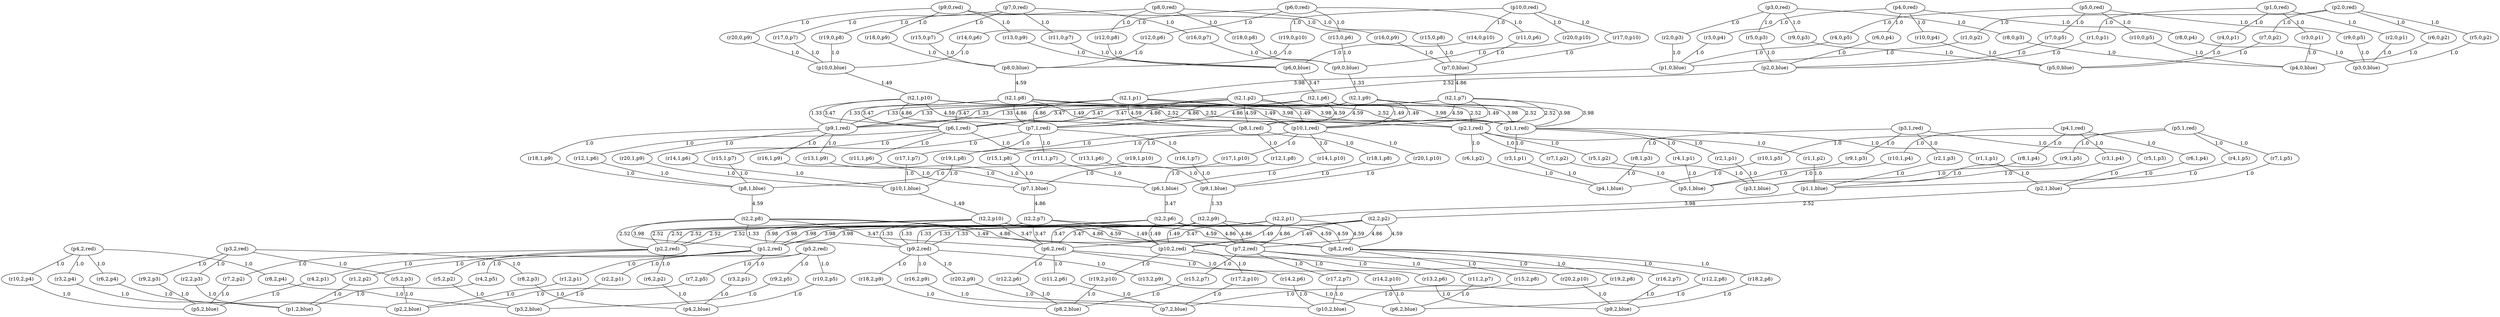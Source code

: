 strict graph {
	graph [bb="0,0,0,0"];
	node [label="\N"];
	"(r1,0,p1)"	 [pos="-2925.000000,-75.000000)"];
	"(p2,0,blue)"	 [pos="-525.000000,-150.000000)"];
	"(r1,0,p1)" -- "(p2,0,blue)"	 [label=1.0,
		weight=1.0];
	"(r1,0,p2)"	 [pos="-2775.000000,-75.000000)"];
	"(p1,0,blue)"	 [pos="-675.000000,-150.000000)"];
	"(r1,0,p2)" -- "(p1,0,blue)"	 [label=1.0,
		weight=1.0];
	"(r1,1,p1)"	 [pos="-2925.000000,-375.000000)"];
	"(p2,1,blue)"	 [pos="-525.000000,-450.000000)"];
	"(r1,1,p1)" -- "(p2,1,blue)"	 [label=1.0,
		weight=1.0];
	"(r1,1,p2)"	 [pos="-2775.000000,-375.000000)"];
	"(p1,1,blue)"	 [pos="-675.000000,-450.000000)"];
	"(r1,1,p2)" -- "(p1,1,blue)"	 [label=1.0,
		weight=1.0];
	"(r1,2,p1)"	 [pos="-2925.000000,-675.000000)"];
	"(p2,2,blue)"	 [pos="-525.000000,-750.000000)"];
	"(r1,2,p1)" -- "(p2,2,blue)"	 [label=1.0,
		weight=1.0];
	"(r1,2,p2)"	 [pos="-2775.000000,-675.000000)"];
	"(p1,2,blue)"	 [pos="-675.000000,-750.000000)"];
	"(r1,2,p2)" -- "(p1,2,blue)"	 [label=1.0,
		weight=1.0];
	"(r2,0,p1)"	 [pos="-2625.000000,-75.000000)"];
	"(p3,0,blue)"	 [pos="-375.000000,-150.000000)"];
	"(r2,0,p1)" -- "(p3,0,blue)"	 [label=1.0,
		weight=1.0];
	"(r2,0,p3)"	 [pos="-2475.000000,-75.000000)"];
	"(r2,0,p3)" -- "(p1,0,blue)"	 [label=1.0,
		weight=1.0];
	"(r2,1,p1)"	 [pos="-2625.000000,-375.000000)"];
	"(p3,1,blue)"	 [pos="-375.000000,-450.000000)"];
	"(r2,1,p1)" -- "(p3,1,blue)"	 [label=1.0,
		weight=1.0];
	"(r2,1,p3)"	 [pos="-2475.000000,-375.000000)"];
	"(r2,1,p3)" -- "(p1,1,blue)"	 [label=1.0,
		weight=1.0];
	"(r2,2,p1)"	 [pos="-2625.000000,-675.000000)"];
	"(p3,2,blue)"	 [pos="-375.000000,-750.000000)"];
	"(r2,2,p1)" -- "(p3,2,blue)"	 [label=1.0,
		weight=1.0];
	"(r2,2,p3)"	 [pos="-2475.000000,-675.000000)"];
	"(r2,2,p3)" -- "(p1,2,blue)"	 [label=1.0,
		weight=1.0];
	"(r3,0,p1)"	 [pos="-2325.000000,-75.000000)"];
	"(p4,0,blue)"	 [pos="-225.000000,-150.000000)"];
	"(r3,0,p1)" -- "(p4,0,blue)"	 [label=1.0,
		weight=1.0];
	"(r3,0,p4)"	 [pos="-2175.000000,-75.000000)"];
	"(r3,0,p4)" -- "(p1,0,blue)"	 [label=1.0,
		weight=1.0];
	"(r3,1,p1)"	 [pos="-2325.000000,-375.000000)"];
	"(p4,1,blue)"	 [pos="-225.000000,-450.000000)"];
	"(r3,1,p1)" -- "(p4,1,blue)"	 [label=1.0,
		weight=1.0];
	"(r3,1,p4)"	 [pos="-2175.000000,-375.000000)"];
	"(r3,1,p4)" -- "(p1,1,blue)"	 [label=1.0,
		weight=1.0];
	"(r3,2,p1)"	 [pos="-2325.000000,-675.000000)"];
	"(p4,2,blue)"	 [pos="-225.000000,-750.000000)"];
	"(r3,2,p1)" -- "(p4,2,blue)"	 [label=1.0,
		weight=1.0];
	"(r3,2,p4)"	 [pos="-2175.000000,-675.000000)"];
	"(r3,2,p4)" -- "(p1,2,blue)"	 [label=1.0,
		weight=1.0];
	"(r4,0,p1)"	 [pos="-2025.000000,-75.000000)"];
	"(p5,0,blue)"	 [pos="-75.000000,-150.000000)"];
	"(r4,0,p1)" -- "(p5,0,blue)"	 [label=1.0,
		weight=1.0];
	"(r4,0,p5)"	 [pos="-1875.000000,-75.000000)"];
	"(r4,0,p5)" -- "(p1,0,blue)"	 [label=1.0,
		weight=1.0];
	"(r4,1,p1)"	 [pos="-2025.000000,-375.000000)"];
	"(p5,1,blue)"	 [pos="-75.000000,-450.000000)"];
	"(r4,1,p1)" -- "(p5,1,blue)"	 [label=1.0,
		weight=1.0];
	"(r4,1,p5)"	 [pos="-1875.000000,-375.000000)"];
	"(r4,1,p5)" -- "(p1,1,blue)"	 [label=1.0,
		weight=1.0];
	"(r4,2,p1)"	 [pos="-2025.000000,-675.000000)"];
	"(p5,2,blue)"	 [pos="-75.000000,-750.000000)"];
	"(r4,2,p1)" -- "(p5,2,blue)"	 [label=1.0,
		weight=1.0];
	"(r4,2,p5)"	 [pos="-1875.000000,-675.000000)"];
	"(r4,2,p5)" -- "(p1,2,blue)"	 [label=1.0,
		weight=1.0];
	"(r5,0,p2)"	 [pos="-1725.000000,-75.000000)"];
	"(r5,0,p2)" -- "(p3,0,blue)"	 [label=1.0,
		weight=1.0];
	"(r5,0,p3)"	 [pos="-1575.000000,-75.000000)"];
	"(r5,0,p3)" -- "(p2,0,blue)"	 [label=1.0,
		weight=1.0];
	"(r5,1,p2)"	 [pos="-1725.000000,-375.000000)"];
	"(r5,1,p2)" -- "(p3,1,blue)"	 [label=1.0,
		weight=1.0];
	"(r5,1,p3)"	 [pos="-1575.000000,-375.000000)"];
	"(r5,1,p3)" -- "(p2,1,blue)"	 [label=1.0,
		weight=1.0];
	"(r5,2,p2)"	 [pos="-1725.000000,-675.000000)"];
	"(r5,2,p2)" -- "(p3,2,blue)"	 [label=1.0,
		weight=1.0];
	"(r5,2,p3)"	 [pos="-1575.000000,-675.000000)"];
	"(r5,2,p3)" -- "(p2,2,blue)"	 [label=1.0,
		weight=1.0];
	"(r6,0,p2)"	 [pos="-1425.000000,-75.000000)"];
	"(r6,0,p2)" -- "(p4,0,blue)"	 [label=1.0,
		weight=1.0];
	"(r6,0,p4)"	 [pos="-1275.000000,-75.000000)"];
	"(r6,0,p4)" -- "(p2,0,blue)"	 [label=1.0,
		weight=1.0];
	"(r6,1,p2)"	 [pos="-1425.000000,-375.000000)"];
	"(r6,1,p2)" -- "(p4,1,blue)"	 [label=1.0,
		weight=1.0];
	"(r6,1,p4)"	 [pos="-1275.000000,-375.000000)"];
	"(r6,1,p4)" -- "(p2,1,blue)"	 [label=1.0,
		weight=1.0];
	"(r6,2,p2)"	 [pos="-1425.000000,-675.000000)"];
	"(r6,2,p2)" -- "(p4,2,blue)"	 [label=1.0,
		weight=1.0];
	"(r6,2,p4)"	 [pos="-1275.000000,-675.000000)"];
	"(r6,2,p4)" -- "(p2,2,blue)"	 [label=1.0,
		weight=1.0];
	"(r7,0,p2)"	 [pos="-1125.000000,-75.000000)"];
	"(r7,0,p2)" -- "(p5,0,blue)"	 [label=1.0,
		weight=1.0];
	"(r7,0,p5)"	 [pos="-975.000000,-75.000000)"];
	"(r7,0,p5)" -- "(p2,0,blue)"	 [label=1.0,
		weight=1.0];
	"(r7,1,p2)"	 [pos="-1125.000000,-375.000000)"];
	"(r7,1,p2)" -- "(p5,1,blue)"	 [label=1.0,
		weight=1.0];
	"(r7,1,p5)"	 [pos="-975.000000,-375.000000)"];
	"(r7,1,p5)" -- "(p2,1,blue)"	 [label=1.0,
		weight=1.0];
	"(r7,2,p2)"	 [pos="-1125.000000,-675.000000)"];
	"(r7,2,p2)" -- "(p5,2,blue)"	 [label=1.0,
		weight=1.0];
	"(r7,2,p5)"	 [pos="-975.000000,-675.000000)"];
	"(r7,2,p5)" -- "(p2,2,blue)"	 [label=1.0,
		weight=1.0];
	"(r8,0,p3)"	 [pos="-825.000000,-75.000000)"];
	"(r8,0,p3)" -- "(p4,0,blue)"	 [label=1.0,
		weight=1.0];
	"(r8,0,p4)"	 [pos="-675.000000,-75.000000)"];
	"(r8,0,p4)" -- "(p3,0,blue)"	 [label=1.0,
		weight=1.0];
	"(r8,1,p3)"	 [pos="-825.000000,-375.000000)"];
	"(r8,1,p3)" -- "(p4,1,blue)"	 [label=1.0,
		weight=1.0];
	"(r8,1,p4)"	 [pos="-675.000000,-375.000000)"];
	"(r8,1,p4)" -- "(p3,1,blue)"	 [label=1.0,
		weight=1.0];
	"(r8,2,p3)"	 [pos="-825.000000,-675.000000)"];
	"(r8,2,p3)" -- "(p4,2,blue)"	 [label=1.0,
		weight=1.0];
	"(r8,2,p4)"	 [pos="-675.000000,-675.000000)"];
	"(r8,2,p4)" -- "(p3,2,blue)"	 [label=1.0,
		weight=1.0];
	"(r9,0,p3)"	 [pos="-525.000000,-75.000000)"];
	"(r9,0,p3)" -- "(p5,0,blue)"	 [label=1.0,
		weight=1.0];
	"(r9,0,p5)"	 [pos="-375.000000,-75.000000)"];
	"(r9,0,p5)" -- "(p3,0,blue)"	 [label=1.0,
		weight=1.0];
	"(r9,1,p3)"	 [pos="-525.000000,-375.000000)"];
	"(r9,1,p3)" -- "(p5,1,blue)"	 [label=1.0,
		weight=1.0];
	"(r9,1,p5)"	 [pos="-375.000000,-375.000000)"];
	"(r9,1,p5)" -- "(p3,1,blue)"	 [label=1.0,
		weight=1.0];
	"(r9,2,p3)"	 [pos="-525.000000,-675.000000)"];
	"(r9,2,p3)" -- "(p5,2,blue)"	 [label=1.0,
		weight=1.0];
	"(r9,2,p5)"	 [pos="-375.000000,-675.000000)"];
	"(r9,2,p5)" -- "(p3,2,blue)"	 [label=1.0,
		weight=1.0];
	"(r10,0,p4)"	 [pos="-225.000000,-75.000000)"];
	"(r10,0,p4)" -- "(p5,0,blue)"	 [label=1.0,
		weight=1.0];
	"(r10,0,p5)"	 [pos="-75.000000,-75.000000)"];
	"(r10,0,p5)" -- "(p4,0,blue)"	 [label=1.0,
		weight=1.0];
	"(r10,1,p4)"	 [pos="-225.000000,-375.000000)"];
	"(r10,1,p4)" -- "(p5,1,blue)"	 [label=1.0,
		weight=1.0];
	"(r10,1,p5)"	 [pos="-75.000000,-375.000000)"];
	"(r10,1,p5)" -- "(p4,1,blue)"	 [label=1.0,
		weight=1.0];
	"(r10,2,p4)"	 [pos="-225.000000,-675.000000)"];
	"(r10,2,p4)" -- "(p5,2,blue)"	 [label=1.0,
		weight=1.0];
	"(r10,2,p5)"	 [pos="-75.000000,-675.000000)"];
	"(r10,2,p5)" -- "(p4,2,blue)"	 [label=1.0,
		weight=1.0];
	"(r11,0,p6)"	 [pos="75.000000,-75.000000)"];
	"(p7,0,blue)"	 [pos="225.000000,-150.000000)"];
	"(r11,0,p6)" -- "(p7,0,blue)"	 [label=1.0,
		weight=1.0];
	"(r11,0,p7)"	 [pos="225.000000,-75.000000)"];
	"(p6,0,blue)"	 [pos="75.000000,-150.000000)"];
	"(r11,0,p7)" -- "(p6,0,blue)"	 [label=1.0,
		weight=1.0];
	"(r11,1,p6)"	 [pos="75.000000,-375.000000)"];
	"(p7,1,blue)"	 [pos="225.000000,-450.000000)"];
	"(r11,1,p6)" -- "(p7,1,blue)"	 [label=1.0,
		weight=1.0];
	"(r11,1,p7)"	 [pos="225.000000,-375.000000)"];
	"(p6,1,blue)"	 [pos="75.000000,-450.000000)"];
	"(r11,1,p7)" -- "(p6,1,blue)"	 [label=1.0,
		weight=1.0];
	"(r11,2,p6)"	 [pos="75.000000,-675.000000)"];
	"(p7,2,blue)"	 [pos="225.000000,-750.000000)"];
	"(r11,2,p6)" -- "(p7,2,blue)"	 [label=1.0,
		weight=1.0];
	"(r11,2,p7)"	 [pos="225.000000,-675.000000)"];
	"(p6,2,blue)"	 [pos="75.000000,-750.000000)"];
	"(r11,2,p7)" -- "(p6,2,blue)"	 [label=1.0,
		weight=1.0];
	"(r12,0,p6)"	 [pos="375.000000,-75.000000)"];
	"(p8,0,blue)"	 [pos="375.000000,-150.000000)"];
	"(r12,0,p6)" -- "(p8,0,blue)"	 [label=1.0,
		weight=1.0];
	"(r12,0,p8)"	 [pos="525.000000,-75.000000)"];
	"(r12,0,p8)" -- "(p6,0,blue)"	 [label=1.0,
		weight=1.0];
	"(r12,1,p6)"	 [pos="375.000000,-375.000000)"];
	"(p8,1,blue)"	 [pos="375.000000,-450.000000)"];
	"(r12,1,p6)" -- "(p8,1,blue)"	 [label=1.0,
		weight=1.0];
	"(r12,1,p8)"	 [pos="525.000000,-375.000000)"];
	"(r12,1,p8)" -- "(p6,1,blue)"	 [label=1.0,
		weight=1.0];
	"(r12,2,p6)"	 [pos="375.000000,-675.000000)"];
	"(p8,2,blue)"	 [pos="375.000000,-750.000000)"];
	"(r12,2,p6)" -- "(p8,2,blue)"	 [label=1.0,
		weight=1.0];
	"(r12,2,p8)"	 [pos="525.000000,-675.000000)"];
	"(r12,2,p8)" -- "(p6,2,blue)"	 [label=1.0,
		weight=1.0];
	"(r13,0,p6)"	 [pos="675.000000,-75.000000)"];
	"(p9,0,blue)"	 [pos="525.000000,-150.000000)"];
	"(r13,0,p6)" -- "(p9,0,blue)"	 [label=1.0,
		weight=1.0];
	"(r13,0,p9)"	 [pos="825.000000,-75.000000)"];
	"(r13,0,p9)" -- "(p6,0,blue)"	 [label=1.0,
		weight=1.0];
	"(r13,1,p6)"	 [pos="675.000000,-375.000000)"];
	"(p9,1,blue)"	 [pos="525.000000,-450.000000)"];
	"(r13,1,p6)" -- "(p9,1,blue)"	 [label=1.0,
		weight=1.0];
	"(r13,1,p9)"	 [pos="825.000000,-375.000000)"];
	"(r13,1,p9)" -- "(p6,1,blue)"	 [label=1.0,
		weight=1.0];
	"(r13,2,p6)"	 [pos="675.000000,-675.000000)"];
	"(p9,2,blue)"	 [pos="525.000000,-750.000000)"];
	"(r13,2,p6)" -- "(p9,2,blue)"	 [label=1.0,
		weight=1.0];
	"(r13,2,p9)"	 [pos="825.000000,-675.000000)"];
	"(r13,2,p9)" -- "(p6,2,blue)"	 [label=1.0,
		weight=1.0];
	"(r14,0,p6)"	 [pos="975.000000,-75.000000)"];
	"(p10,0,blue)"	 [pos="675.000000,-150.000000)"];
	"(r14,0,p6)" -- "(p10,0,blue)"	 [label=1.0,
		weight=1.0];
	"(r14,0,p10)"	 [pos="1125.000000,-75.000000)"];
	"(r14,0,p10)" -- "(p6,0,blue)"	 [label=1.0,
		weight=1.0];
	"(r14,1,p6)"	 [pos="975.000000,-375.000000)"];
	"(p10,1,blue)"	 [pos="675.000000,-450.000000)"];
	"(r14,1,p6)" -- "(p10,1,blue)"	 [label=1.0,
		weight=1.0];
	"(r14,1,p10)"	 [pos="1125.000000,-375.000000)"];
	"(r14,1,p10)" -- "(p6,1,blue)"	 [label=1.0,
		weight=1.0];
	"(r14,2,p6)"	 [pos="975.000000,-675.000000)"];
	"(p10,2,blue)"	 [pos="675.000000,-750.000000)"];
	"(r14,2,p6)" -- "(p10,2,blue)"	 [label=1.0,
		weight=1.0];
	"(r14,2,p10)"	 [pos="1125.000000,-675.000000)"];
	"(r14,2,p10)" -- "(p6,2,blue)"	 [label=1.0,
		weight=1.0];
	"(r15,0,p7)"	 [pos="1275.000000,-75.000000)"];
	"(r15,0,p7)" -- "(p8,0,blue)"	 [label=1.0,
		weight=1.0];
	"(r15,0,p8)"	 [pos="1425.000000,-75.000000)"];
	"(r15,0,p8)" -- "(p7,0,blue)"	 [label=1.0,
		weight=1.0];
	"(r15,1,p7)"	 [pos="1275.000000,-375.000000)"];
	"(r15,1,p7)" -- "(p8,1,blue)"	 [label=1.0,
		weight=1.0];
	"(r15,1,p8)"	 [pos="1425.000000,-375.000000)"];
	"(r15,1,p8)" -- "(p7,1,blue)"	 [label=1.0,
		weight=1.0];
	"(r15,2,p7)"	 [pos="1275.000000,-675.000000)"];
	"(r15,2,p7)" -- "(p8,2,blue)"	 [label=1.0,
		weight=1.0];
	"(r15,2,p8)"	 [pos="1425.000000,-675.000000)"];
	"(r15,2,p8)" -- "(p7,2,blue)"	 [label=1.0,
		weight=1.0];
	"(r16,0,p7)"	 [pos="1575.000000,-75.000000)"];
	"(r16,0,p7)" -- "(p9,0,blue)"	 [label=1.0,
		weight=1.0];
	"(r16,0,p9)"	 [pos="1725.000000,-75.000000)"];
	"(r16,0,p9)" -- "(p7,0,blue)"	 [label=1.0,
		weight=1.0];
	"(r16,1,p7)"	 [pos="1575.000000,-375.000000)"];
	"(r16,1,p7)" -- "(p9,1,blue)"	 [label=1.0,
		weight=1.0];
	"(r16,1,p9)"	 [pos="1725.000000,-375.000000)"];
	"(r16,1,p9)" -- "(p7,1,blue)"	 [label=1.0,
		weight=1.0];
	"(r16,2,p7)"	 [pos="1575.000000,-675.000000)"];
	"(r16,2,p7)" -- "(p9,2,blue)"	 [label=1.0,
		weight=1.0];
	"(r16,2,p9)"	 [pos="1725.000000,-675.000000)"];
	"(r16,2,p9)" -- "(p7,2,blue)"	 [label=1.0,
		weight=1.0];
	"(r17,0,p7)"	 [pos="1875.000000,-75.000000)"];
	"(r17,0,p7)" -- "(p10,0,blue)"	 [label=1.0,
		weight=1.0];
	"(r17,0,p10)"	 [pos="2025.000000,-75.000000)"];
	"(r17,0,p10)" -- "(p7,0,blue)"	 [label=1.0,
		weight=1.0];
	"(r17,1,p7)"	 [pos="1875.000000,-375.000000)"];
	"(r17,1,p7)" -- "(p10,1,blue)"	 [label=1.0,
		weight=1.0];
	"(r17,1,p10)"	 [pos="2025.000000,-375.000000)"];
	"(r17,1,p10)" -- "(p7,1,blue)"	 [label=1.0,
		weight=1.0];
	"(r17,2,p7)"	 [pos="1875.000000,-675.000000)"];
	"(r17,2,p7)" -- "(p10,2,blue)"	 [label=1.0,
		weight=1.0];
	"(r17,2,p10)"	 [pos="2025.000000,-675.000000)"];
	"(r17,2,p10)" -- "(p7,2,blue)"	 [label=1.0,
		weight=1.0];
	"(r18,0,p8)"	 [pos="2175.000000,-75.000000)"];
	"(r18,0,p8)" -- "(p9,0,blue)"	 [label=1.0,
		weight=1.0];
	"(r18,0,p9)"	 [pos="2325.000000,-75.000000)"];
	"(r18,0,p9)" -- "(p8,0,blue)"	 [label=1.0,
		weight=1.0];
	"(r18,1,p8)"	 [pos="2175.000000,-375.000000)"];
	"(r18,1,p8)" -- "(p9,1,blue)"	 [label=1.0,
		weight=1.0];
	"(r18,1,p9)"	 [pos="2325.000000,-375.000000)"];
	"(r18,1,p9)" -- "(p8,1,blue)"	 [label=1.0,
		weight=1.0];
	"(r18,2,p8)"	 [pos="2175.000000,-675.000000)"];
	"(r18,2,p8)" -- "(p9,2,blue)"	 [label=1.0,
		weight=1.0];
	"(r18,2,p9)"	 [pos="2325.000000,-675.000000)"];
	"(r18,2,p9)" -- "(p8,2,blue)"	 [label=1.0,
		weight=1.0];
	"(r19,0,p8)"	 [pos="2475.000000,-75.000000)"];
	"(r19,0,p8)" -- "(p10,0,blue)"	 [label=1.0,
		weight=1.0];
	"(r19,0,p10)"	 [pos="2625.000000,-75.000000)"];
	"(r19,0,p10)" -- "(p8,0,blue)"	 [label=1.0,
		weight=1.0];
	"(r19,1,p8)"	 [pos="2475.000000,-375.000000)"];
	"(r19,1,p8)" -- "(p10,1,blue)"	 [label=1.0,
		weight=1.0];
	"(r19,1,p10)"	 [pos="2625.000000,-375.000000)"];
	"(r19,1,p10)" -- "(p8,1,blue)"	 [label=1.0,
		weight=1.0];
	"(r19,2,p8)"	 [pos="2475.000000,-675.000000)"];
	"(r19,2,p8)" -- "(p10,2,blue)"	 [label=1.0,
		weight=1.0];
	"(r19,2,p10)"	 [pos="2625.000000,-675.000000)"];
	"(r19,2,p10)" -- "(p8,2,blue)"	 [label=1.0,
		weight=1.0];
	"(r20,0,p9)"	 [pos="2775.000000,-75.000000)"];
	"(r20,0,p9)" -- "(p10,0,blue)"	 [label=1.0,
		weight=1.0];
	"(r20,0,p10)"	 [pos="2925.000000,-75.000000)"];
	"(r20,0,p10)" -- "(p9,0,blue)"	 [label=1.0,
		weight=1.0];
	"(r20,1,p9)"	 [pos="2775.000000,-375.000000)"];
	"(r20,1,p9)" -- "(p10,1,blue)"	 [label=1.0,
		weight=1.0];
	"(r20,1,p10)"	 [pos="2925.000000,-375.000000)"];
	"(r20,1,p10)" -- "(p9,1,blue)"	 [label=1.0,
		weight=1.0];
	"(r20,2,p9)"	 [pos="2775.000000,-675.000000)"];
	"(r20,2,p9)" -- "(p10,2,blue)"	 [label=1.0,
		weight=1.0];
	"(r20,2,p10)"	 [pos="2925.000000,-675.000000)"];
	"(r20,2,p10)" -- "(p9,2,blue)"	 [label=1.0,
		weight=1.0];
	"(p1,0,red)"	 [pos="-675.000000,0.000000)"];
	"(p1,0,red)" -- "(r1,0,p1)"	 [label=1.0,
		weight=1.0];
	"(p1,0,red)" -- "(r2,0,p1)"	 [label=1.0,
		weight=1.0];
	"(p1,0,red)" -- "(r3,0,p1)"	 [label=1.0,
		weight=1.0];
	"(p1,0,red)" -- "(r4,0,p1)"	 [label=1.0,
		weight=1.0];
	"(p1,1,red)"	 [pos="-675.000000,-300.000000)"];
	"(p1,1,red)" -- "(r1,1,p1)"	 [label=1.0,
		weight=1.0];
	"(p1,1,red)" -- "(r2,1,p1)"	 [label=1.0,
		weight=1.0];
	"(p1,1,red)" -- "(r3,1,p1)"	 [label=1.0,
		weight=1.0];
	"(p1,1,red)" -- "(r4,1,p1)"	 [label=1.0,
		weight=1.0];
	"(p1,2,red)"	 [pos="-675.000000,-600.000000)"];
	"(p1,2,red)" -- "(r1,2,p1)"	 [label=1.0,
		weight=1.0];
	"(p1,2,red)" -- "(r2,2,p1)"	 [label=1.0,
		weight=1.0];
	"(p1,2,red)" -- "(r3,2,p1)"	 [label=1.0,
		weight=1.0];
	"(p1,2,red)" -- "(r4,2,p1)"	 [label=1.0,
		weight=1.0];
	"(p2,0,red)"	 [pos="-525.000000,0.000000)"];
	"(p2,0,red)" -- "(r1,0,p2)"	 [label=1.0,
		weight=1.0];
	"(p2,0,red)" -- "(r5,0,p2)"	 [label=1.0,
		weight=1.0];
	"(p2,0,red)" -- "(r6,0,p2)"	 [label=1.0,
		weight=1.0];
	"(p2,0,red)" -- "(r7,0,p2)"	 [label=1.0,
		weight=1.0];
	"(p2,1,red)"	 [pos="-525.000000,-300.000000)"];
	"(p2,1,red)" -- "(r1,1,p2)"	 [label=1.0,
		weight=1.0];
	"(p2,1,red)" -- "(r5,1,p2)"	 [label=1.0,
		weight=1.0];
	"(p2,1,red)" -- "(r6,1,p2)"	 [label=1.0,
		weight=1.0];
	"(p2,1,red)" -- "(r7,1,p2)"	 [label=1.0,
		weight=1.0];
	"(p2,2,red)"	 [pos="-525.000000,-600.000000)"];
	"(p2,2,red)" -- "(r1,2,p2)"	 [label=1.0,
		weight=1.0];
	"(p2,2,red)" -- "(r5,2,p2)"	 [label=1.0,
		weight=1.0];
	"(p2,2,red)" -- "(r6,2,p2)"	 [label=1.0,
		weight=1.0];
	"(p2,2,red)" -- "(r7,2,p2)"	 [label=1.0,
		weight=1.0];
	"(p3,0,red)"	 [pos="-375.000000,0.000000)"];
	"(p3,0,red)" -- "(r2,0,p3)"	 [label=1.0,
		weight=1.0];
	"(p3,0,red)" -- "(r5,0,p3)"	 [label=1.0,
		weight=1.0];
	"(p3,0,red)" -- "(r8,0,p3)"	 [label=1.0,
		weight=1.0];
	"(p3,0,red)" -- "(r9,0,p3)"	 [label=1.0,
		weight=1.0];
	"(p3,1,red)"	 [pos="-375.000000,-300.000000)"];
	"(p3,1,red)" -- "(r2,1,p3)"	 [label=1.0,
		weight=1.0];
	"(p3,1,red)" -- "(r5,1,p3)"	 [label=1.0,
		weight=1.0];
	"(p3,1,red)" -- "(r8,1,p3)"	 [label=1.0,
		weight=1.0];
	"(p3,1,red)" -- "(r9,1,p3)"	 [label=1.0,
		weight=1.0];
	"(p3,2,red)"	 [pos="-375.000000,-600.000000)"];
	"(p3,2,red)" -- "(r2,2,p3)"	 [label=1.0,
		weight=1.0];
	"(p3,2,red)" -- "(r5,2,p3)"	 [label=1.0,
		weight=1.0];
	"(p3,2,red)" -- "(r8,2,p3)"	 [label=1.0,
		weight=1.0];
	"(p3,2,red)" -- "(r9,2,p3)"	 [label=1.0,
		weight=1.0];
	"(p4,0,red)"	 [pos="-225.000000,0.000000)"];
	"(p4,0,red)" -- "(r3,0,p4)"	 [label=1.0,
		weight=1.0];
	"(p4,0,red)" -- "(r6,0,p4)"	 [label=1.0,
		weight=1.0];
	"(p4,0,red)" -- "(r8,0,p4)"	 [label=1.0,
		weight=1.0];
	"(p4,0,red)" -- "(r10,0,p4)"	 [label=1.0,
		weight=1.0];
	"(p4,1,red)"	 [pos="-225.000000,-300.000000)"];
	"(p4,1,red)" -- "(r3,1,p4)"	 [label=1.0,
		weight=1.0];
	"(p4,1,red)" -- "(r6,1,p4)"	 [label=1.0,
		weight=1.0];
	"(p4,1,red)" -- "(r8,1,p4)"	 [label=1.0,
		weight=1.0];
	"(p4,1,red)" -- "(r10,1,p4)"	 [label=1.0,
		weight=1.0];
	"(p4,2,red)"	 [pos="-225.000000,-600.000000)"];
	"(p4,2,red)" -- "(r3,2,p4)"	 [label=1.0,
		weight=1.0];
	"(p4,2,red)" -- "(r6,2,p4)"	 [label=1.0,
		weight=1.0];
	"(p4,2,red)" -- "(r8,2,p4)"	 [label=1.0,
		weight=1.0];
	"(p4,2,red)" -- "(r10,2,p4)"	 [label=1.0,
		weight=1.0];
	"(p5,0,red)"	 [pos="-75.000000,0.000000)"];
	"(p5,0,red)" -- "(r4,0,p5)"	 [label=1.0,
		weight=1.0];
	"(p5,0,red)" -- "(r7,0,p5)"	 [label=1.0,
		weight=1.0];
	"(p5,0,red)" -- "(r9,0,p5)"	 [label=1.0,
		weight=1.0];
	"(p5,0,red)" -- "(r10,0,p5)"	 [label=1.0,
		weight=1.0];
	"(p5,1,red)"	 [pos="-75.000000,-300.000000)"];
	"(p5,1,red)" -- "(r4,1,p5)"	 [label=1.0,
		weight=1.0];
	"(p5,1,red)" -- "(r7,1,p5)"	 [label=1.0,
		weight=1.0];
	"(p5,1,red)" -- "(r9,1,p5)"	 [label=1.0,
		weight=1.0];
	"(p5,1,red)" -- "(r10,1,p5)"	 [label=1.0,
		weight=1.0];
	"(p5,2,red)"	 [pos="-75.000000,-600.000000)"];
	"(p5,2,red)" -- "(r4,2,p5)"	 [label=1.0,
		weight=1.0];
	"(p5,2,red)" -- "(r7,2,p5)"	 [label=1.0,
		weight=1.0];
	"(p5,2,red)" -- "(r9,2,p5)"	 [label=1.0,
		weight=1.0];
	"(p5,2,red)" -- "(r10,2,p5)"	 [label=1.0,
		weight=1.0];
	"(p6,0,red)"	 [pos="75.000000,0.000000)"];
	"(p6,0,red)" -- "(r11,0,p6)"	 [label=1.0,
		weight=1.0];
	"(p6,0,red)" -- "(r12,0,p6)"	 [label=1.0,
		weight=1.0];
	"(p6,0,red)" -- "(r13,0,p6)"	 [label=1.0,
		weight=1.0];
	"(p6,0,red)" -- "(r14,0,p6)"	 [label=1.0,
		weight=1.0];
	"(p6,1,red)"	 [pos="75.000000,-300.000000)"];
	"(p6,1,red)" -- "(r11,1,p6)"	 [label=1.0,
		weight=1.0];
	"(p6,1,red)" -- "(r12,1,p6)"	 [label=1.0,
		weight=1.0];
	"(p6,1,red)" -- "(r13,1,p6)"	 [label=1.0,
		weight=1.0];
	"(p6,1,red)" -- "(r14,1,p6)"	 [label=1.0,
		weight=1.0];
	"(p6,2,red)"	 [pos="75.000000,-600.000000)"];
	"(p6,2,red)" -- "(r11,2,p6)"	 [label=1.0,
		weight=1.0];
	"(p6,2,red)" -- "(r12,2,p6)"	 [label=1.0,
		weight=1.0];
	"(p6,2,red)" -- "(r13,2,p6)"	 [label=1.0,
		weight=1.0];
	"(p6,2,red)" -- "(r14,2,p6)"	 [label=1.0,
		weight=1.0];
	"(p7,0,red)"	 [pos="225.000000,0.000000)"];
	"(p7,0,red)" -- "(r11,0,p7)"	 [label=1.0,
		weight=1.0];
	"(p7,0,red)" -- "(r15,0,p7)"	 [label=1.0,
		weight=1.0];
	"(p7,0,red)" -- "(r16,0,p7)"	 [label=1.0,
		weight=1.0];
	"(p7,0,red)" -- "(r17,0,p7)"	 [label=1.0,
		weight=1.0];
	"(p7,1,red)"	 [pos="225.000000,-300.000000)"];
	"(p7,1,red)" -- "(r11,1,p7)"	 [label=1.0,
		weight=1.0];
	"(p7,1,red)" -- "(r15,1,p7)"	 [label=1.0,
		weight=1.0];
	"(p7,1,red)" -- "(r16,1,p7)"	 [label=1.0,
		weight=1.0];
	"(p7,1,red)" -- "(r17,1,p7)"	 [label=1.0,
		weight=1.0];
	"(p7,2,red)"	 [pos="225.000000,-600.000000)"];
	"(p7,2,red)" -- "(r11,2,p7)"	 [label=1.0,
		weight=1.0];
	"(p7,2,red)" -- "(r15,2,p7)"	 [label=1.0,
		weight=1.0];
	"(p7,2,red)" -- "(r16,2,p7)"	 [label=1.0,
		weight=1.0];
	"(p7,2,red)" -- "(r17,2,p7)"	 [label=1.0,
		weight=1.0];
	"(p8,0,red)"	 [pos="375.000000,0.000000)"];
	"(p8,0,red)" -- "(r12,0,p8)"	 [label=1.0,
		weight=1.0];
	"(p8,0,red)" -- "(r15,0,p8)"	 [label=1.0,
		weight=1.0];
	"(p8,0,red)" -- "(r18,0,p8)"	 [label=1.0,
		weight=1.0];
	"(p8,0,red)" -- "(r19,0,p8)"	 [label=1.0,
		weight=1.0];
	"(p8,1,red)"	 [pos="375.000000,-300.000000)"];
	"(p8,1,red)" -- "(r12,1,p8)"	 [label=1.0,
		weight=1.0];
	"(p8,1,red)" -- "(r15,1,p8)"	 [label=1.0,
		weight=1.0];
	"(p8,1,red)" -- "(r18,1,p8)"	 [label=1.0,
		weight=1.0];
	"(p8,1,red)" -- "(r19,1,p8)"	 [label=1.0,
		weight=1.0];
	"(p8,2,red)"	 [pos="375.000000,-600.000000)"];
	"(p8,2,red)" -- "(r12,2,p8)"	 [label=1.0,
		weight=1.0];
	"(p8,2,red)" -- "(r15,2,p8)"	 [label=1.0,
		weight=1.0];
	"(p8,2,red)" -- "(r18,2,p8)"	 [label=1.0,
		weight=1.0];
	"(p8,2,red)" -- "(r19,2,p8)"	 [label=1.0,
		weight=1.0];
	"(p9,0,red)"	 [pos="525.000000,0.000000)"];
	"(p9,0,red)" -- "(r13,0,p9)"	 [label=1.0,
		weight=1.0];
	"(p9,0,red)" -- "(r16,0,p9)"	 [label=1.0,
		weight=1.0];
	"(p9,0,red)" -- "(r18,0,p9)"	 [label=1.0,
		weight=1.0];
	"(p9,0,red)" -- "(r20,0,p9)"	 [label=1.0,
		weight=1.0];
	"(p9,1,red)"	 [pos="525.000000,-300.000000)"];
	"(p9,1,red)" -- "(r13,1,p9)"	 [label=1.0,
		weight=1.0];
	"(p9,1,red)" -- "(r16,1,p9)"	 [label=1.0,
		weight=1.0];
	"(p9,1,red)" -- "(r18,1,p9)"	 [label=1.0,
		weight=1.0];
	"(p9,1,red)" -- "(r20,1,p9)"	 [label=1.0,
		weight=1.0];
	"(p9,2,red)"	 [pos="525.000000,-600.000000)"];
	"(p9,2,red)" -- "(r13,2,p9)"	 [label=1.0,
		weight=1.0];
	"(p9,2,red)" -- "(r16,2,p9)"	 [label=1.0,
		weight=1.0];
	"(p9,2,red)" -- "(r18,2,p9)"	 [label=1.0,
		weight=1.0];
	"(p9,2,red)" -- "(r20,2,p9)"	 [label=1.0,
		weight=1.0];
	"(p10,0,red)"	 [pos="675.000000,0.000000)"];
	"(p10,0,red)" -- "(r14,0,p10)"	 [label=1.0,
		weight=1.0];
	"(p10,0,red)" -- "(r17,0,p10)"	 [label=1.0,
		weight=1.0];
	"(p10,0,red)" -- "(r19,0,p10)"	 [label=1.0,
		weight=1.0];
	"(p10,0,red)" -- "(r20,0,p10)"	 [label=1.0,
		weight=1.0];
	"(p10,1,red)"	 [pos="675.000000,-300.000000)"];
	"(p10,1,red)" -- "(r14,1,p10)"	 [label=1.0,
		weight=1.0];
	"(p10,1,red)" -- "(r17,1,p10)"	 [label=1.0,
		weight=1.0];
	"(p10,1,red)" -- "(r19,1,p10)"	 [label=1.0,
		weight=1.0];
	"(p10,1,red)" -- "(r20,1,p10)"	 [label=1.0,
		weight=1.0];
	"(p10,2,red)"	 [pos="675.000000,-600.000000)"];
	"(p10,2,red)" -- "(r14,2,p10)"	 [label=1.0,
		weight=1.0];
	"(p10,2,red)" -- "(r17,2,p10)"	 [label=1.0,
		weight=1.0];
	"(p10,2,red)" -- "(r19,2,p10)"	 [label=1.0,
		weight=1.0];
	"(p10,2,red)" -- "(r20,2,p10)"	 [label=1.0,
		weight=1.0];
	"(t2,1,p1)"	 [pos="-450.000000,-225.000000)"];
	"(p1,0,blue)" -- "(t2,1,p1)"	 [label=3.98,
		weight=3.97961330414];
	"(t2,2,p1)"	 [pos="-450.000000,-525.000000)"];
	"(p1,1,blue)" -- "(t2,2,p1)"	 [label=3.98,
		weight=3.97961330414];
	"(t2,1,p2)"	 [pos="-300.000000,-225.000000)"];
	"(p2,0,blue)" -- "(t2,1,p2)"	 [label=2.52,
		weight=2.52002024651];
	"(t2,2,p2)"	 [pos="-300.000000,-525.000000)"];
	"(p2,1,blue)" -- "(t2,2,p2)"	 [label=2.52,
		weight=2.52002024651];
	"(t2,1,p6)"	 [pos="-150.000000,-225.000000)"];
	"(p6,0,blue)" -- "(t2,1,p6)"	 [label=3.47,
		weight=3.47147893906];
	"(t2,2,p6)"	 [pos="-150.000000,-525.000000)"];
	"(p6,1,blue)" -- "(t2,2,p6)"	 [label=3.47,
		weight=3.47147893906];
	"(t2,1,p7)"	 [pos="0.000000,-225.000000)"];
	"(p7,0,blue)" -- "(t2,1,p7)"	 [label=4.86,
		weight=4.8624548912];
	"(t2,2,p7)"	 [pos="0.000000,-525.000000)"];
	"(p7,1,blue)" -- "(t2,2,p7)"	 [label=4.86,
		weight=4.8624548912];
	"(t2,1,p8)"	 [pos="150.000000,-225.000000)"];
	"(p8,0,blue)" -- "(t2,1,p8)"	 [label=4.59,
		weight=4.58879852295];
	"(t2,2,p8)"	 [pos="150.000000,-525.000000)"];
	"(p8,1,blue)" -- "(t2,2,p8)"	 [label=4.59,
		weight=4.58879852295];
	"(t2,1,p9)"	 [pos="300.000000,-225.000000)"];
	"(p9,0,blue)" -- "(t2,1,p9)"	 [label=1.33,
		weight=1.32730257511];
	"(t2,2,p9)"	 [pos="300.000000,-525.000000)"];
	"(p9,1,blue)" -- "(t2,2,p9)"	 [label=1.33,
		weight=1.32730257511];
	"(t2,1,p10)"	 [pos="450.000000,-225.000000)"];
	"(p10,0,blue)" -- "(t2,1,p10)"	 [label=1.49,
		weight=1.48819220066];
	"(t2,2,p10)"	 [pos="450.000000,-525.000000)"];
	"(p10,1,blue)" -- "(t2,2,p10)"	 [label=1.49,
		weight=1.48819220066];
	"(t2,1,p1)" -- "(p2,1,red)"	 [label=2.52,
		weight=2.52002024651];
	"(t2,1,p1)" -- "(p6,1,red)"	 [label=3.47,
		weight=3.47147893906];
	"(t2,1,p1)" -- "(p7,1,red)"	 [label=4.86,
		weight=4.8624548912];
	"(t2,1,p1)" -- "(p8,1,red)"	 [label=4.59,
		weight=4.58879852295];
	"(t2,1,p1)" -- "(p9,1,red)"	 [label=1.33,
		weight=1.32730269432];
	"(t2,1,p1)" -- "(p10,1,red)"	 [label=1.49,
		weight=1.48819220066];
	"(t2,1,p2)" -- "(p1,1,red)"	 [label=3.98,
		weight=3.97961306572];
	"(t2,1,p2)" -- "(p6,1,red)"	 [label=3.47,
		weight=3.47147893906];
	"(t2,1,p2)" -- "(p7,1,red)"	 [label=4.86,
		weight=4.8624548912];
	"(t2,1,p2)" -- "(p8,1,red)"	 [label=4.59,
		weight=4.58879852295];
	"(t2,1,p2)" -- "(p9,1,red)"	 [label=1.33,
		weight=1.32730269432];
	"(t2,1,p2)" -- "(p10,1,red)"	 [label=1.49,
		weight=1.48819220066];
	"(t2,1,p6)" -- "(p1,1,red)"	 [label=3.98,
		weight=3.97961306572];
	"(t2,1,p6)" -- "(p2,1,red)"	 [label=2.52,
		weight=2.52002024651];
	"(t2,1,p6)" -- "(p7,1,red)"	 [label=4.86,
		weight=4.8624548912];
	"(t2,1,p6)" -- "(p8,1,red)"	 [label=4.59,
		weight=4.58879852295];
	"(t2,1,p6)" -- "(p9,1,red)"	 [label=1.33,
		weight=1.32730269432];
	"(t2,1,p6)" -- "(p10,1,red)"	 [label=1.49,
		weight=1.48819220066];
	"(t2,1,p7)" -- "(p1,1,red)"	 [label=3.98,
		weight=3.97961306572];
	"(t2,1,p7)" -- "(p2,1,red)"	 [label=2.52,
		weight=2.52002024651];
	"(t2,1,p7)" -- "(p6,1,red)"	 [label=3.47,
		weight=3.47147893906];
	"(t2,1,p7)" -- "(p8,1,red)"	 [label=4.59,
		weight=4.58879852295];
	"(t2,1,p7)" -- "(p9,1,red)"	 [label=1.33,
		weight=1.32730269432];
	"(t2,1,p7)" -- "(p10,1,red)"	 [label=1.49,
		weight=1.48819220066];
	"(t2,1,p8)" -- "(p1,1,red)"	 [label=3.98,
		weight=3.97961306572];
	"(t2,1,p8)" -- "(p2,1,red)"	 [label=2.52,
		weight=2.52002024651];
	"(t2,1,p8)" -- "(p6,1,red)"	 [label=3.47,
		weight=3.47147893906];
	"(t2,1,p8)" -- "(p7,1,red)"	 [label=4.86,
		weight=4.8624548912];
	"(t2,1,p8)" -- "(p9,1,red)"	 [label=1.33,
		weight=1.32730269432];
	"(t2,1,p8)" -- "(p10,1,red)"	 [label=1.49,
		weight=1.48819220066];
	"(t2,1,p9)" -- "(p1,1,red)"	 [label=3.98,
		weight=3.97961306572];
	"(t2,1,p9)" -- "(p2,1,red)"	 [label=2.52,
		weight=2.52002024651];
	"(t2,1,p9)" -- "(p6,1,red)"	 [label=3.47,
		weight=3.47147893906];
	"(t2,1,p9)" -- "(p7,1,red)"	 [label=4.86,
		weight=4.8624548912];
	"(t2,1,p9)" -- "(p8,1,red)"	 [label=4.59,
		weight=4.58879852295];
	"(t2,1,p9)" -- "(p10,1,red)"	 [label=1.49,
		weight=1.48819220066];
	"(t2,1,p10)" -- "(p1,1,red)"	 [label=3.98,
		weight=3.97961306572];
	"(t2,1,p10)" -- "(p2,1,red)"	 [label=2.52,
		weight=2.52002024651];
	"(t2,1,p10)" -- "(p6,1,red)"	 [label=3.47,
		weight=3.47147893906];
	"(t2,1,p10)" -- "(p7,1,red)"	 [label=4.86,
		weight=4.8624548912];
	"(t2,1,p10)" -- "(p8,1,red)"	 [label=4.59,
		weight=4.58879852295];
	"(t2,1,p10)" -- "(p9,1,red)"	 [label=1.33,
		weight=1.32730269432];
	"(t2,2,p1)" -- "(p2,2,red)"	 [label=2.52,
		weight=2.52002024651];
	"(t2,2,p1)" -- "(p6,2,red)"	 [label=3.47,
		weight=3.47147893906];
	"(t2,2,p1)" -- "(p7,2,red)"	 [label=4.86,
		weight=4.8624548912];
	"(t2,2,p1)" -- "(p8,2,red)"	 [label=4.59,
		weight=4.58879852295];
	"(t2,2,p1)" -- "(p9,2,red)"	 [label=1.33,
		weight=1.32730269432];
	"(t2,2,p1)" -- "(p10,2,red)"	 [label=1.49,
		weight=1.48819220066];
	"(t2,2,p2)" -- "(p1,2,red)"	 [label=3.98,
		weight=3.97961306572];
	"(t2,2,p2)" -- "(p6,2,red)"	 [label=3.47,
		weight=3.47147893906];
	"(t2,2,p2)" -- "(p7,2,red)"	 [label=4.86,
		weight=4.8624548912];
	"(t2,2,p2)" -- "(p8,2,red)"	 [label=4.59,
		weight=4.58879852295];
	"(t2,2,p2)" -- "(p9,2,red)"	 [label=1.33,
		weight=1.32730269432];
	"(t2,2,p2)" -- "(p10,2,red)"	 [label=1.49,
		weight=1.48819220066];
	"(t2,2,p6)" -- "(p1,2,red)"	 [label=3.98,
		weight=3.97961306572];
	"(t2,2,p6)" -- "(p2,2,red)"	 [label=2.52,
		weight=2.52002024651];
	"(t2,2,p6)" -- "(p7,2,red)"	 [label=4.86,
		weight=4.8624548912];
	"(t2,2,p6)" -- "(p8,2,red)"	 [label=4.59,
		weight=4.58879852295];
	"(t2,2,p6)" -- "(p9,2,red)"	 [label=1.33,
		weight=1.32730269432];
	"(t2,2,p6)" -- "(p10,2,red)"	 [label=1.49,
		weight=1.48819220066];
	"(t2,2,p7)" -- "(p1,2,red)"	 [label=3.98,
		weight=3.97961306572];
	"(t2,2,p7)" -- "(p2,2,red)"	 [label=2.52,
		weight=2.52002024651];
	"(t2,2,p7)" -- "(p6,2,red)"	 [label=3.47,
		weight=3.47147893906];
	"(t2,2,p7)" -- "(p8,2,red)"	 [label=4.59,
		weight=4.58879852295];
	"(t2,2,p7)" -- "(p9,2,red)"	 [label=1.33,
		weight=1.32730269432];
	"(t2,2,p7)" -- "(p10,2,red)"	 [label=1.49,
		weight=1.48819220066];
	"(t2,2,p8)" -- "(p1,2,red)"	 [label=3.98,
		weight=3.97961306572];
	"(t2,2,p8)" -- "(p2,2,red)"	 [label=2.52,
		weight=2.52002024651];
	"(t2,2,p8)" -- "(p6,2,red)"	 [label=3.47,
		weight=3.47147893906];
	"(t2,2,p8)" -- "(p7,2,red)"	 [label=4.86,
		weight=4.8624548912];
	"(t2,2,p8)" -- "(p9,2,red)"	 [label=1.33,
		weight=1.32730269432];
	"(t2,2,p8)" -- "(p10,2,red)"	 [label=1.49,
		weight=1.48819220066];
	"(t2,2,p9)" -- "(p1,2,red)"	 [label=3.98,
		weight=3.97961306572];
	"(t2,2,p9)" -- "(p2,2,red)"	 [label=2.52,
		weight=2.52002024651];
	"(t2,2,p9)" -- "(p6,2,red)"	 [label=3.47,
		weight=3.47147893906];
	"(t2,2,p9)" -- "(p7,2,red)"	 [label=4.86,
		weight=4.8624548912];
	"(t2,2,p9)" -- "(p8,2,red)"	 [label=4.59,
		weight=4.58879852295];
	"(t2,2,p9)" -- "(p10,2,red)"	 [label=1.49,
		weight=1.48819220066];
	"(t2,2,p10)" -- "(p1,2,red)"	 [label=3.98,
		weight=3.97961306572];
	"(t2,2,p10)" -- "(p2,2,red)"	 [label=2.52,
		weight=2.52002024651];
	"(t2,2,p10)" -- "(p6,2,red)"	 [label=3.47,
		weight=3.47147893906];
	"(t2,2,p10)" -- "(p7,2,red)"	 [label=4.86,
		weight=4.8624548912];
	"(t2,2,p10)" -- "(p8,2,red)"	 [label=4.59,
		weight=4.58879852295];
	"(t2,2,p10)" -- "(p9,2,red)"	 [label=1.33,
		weight=1.32730269432];
}
